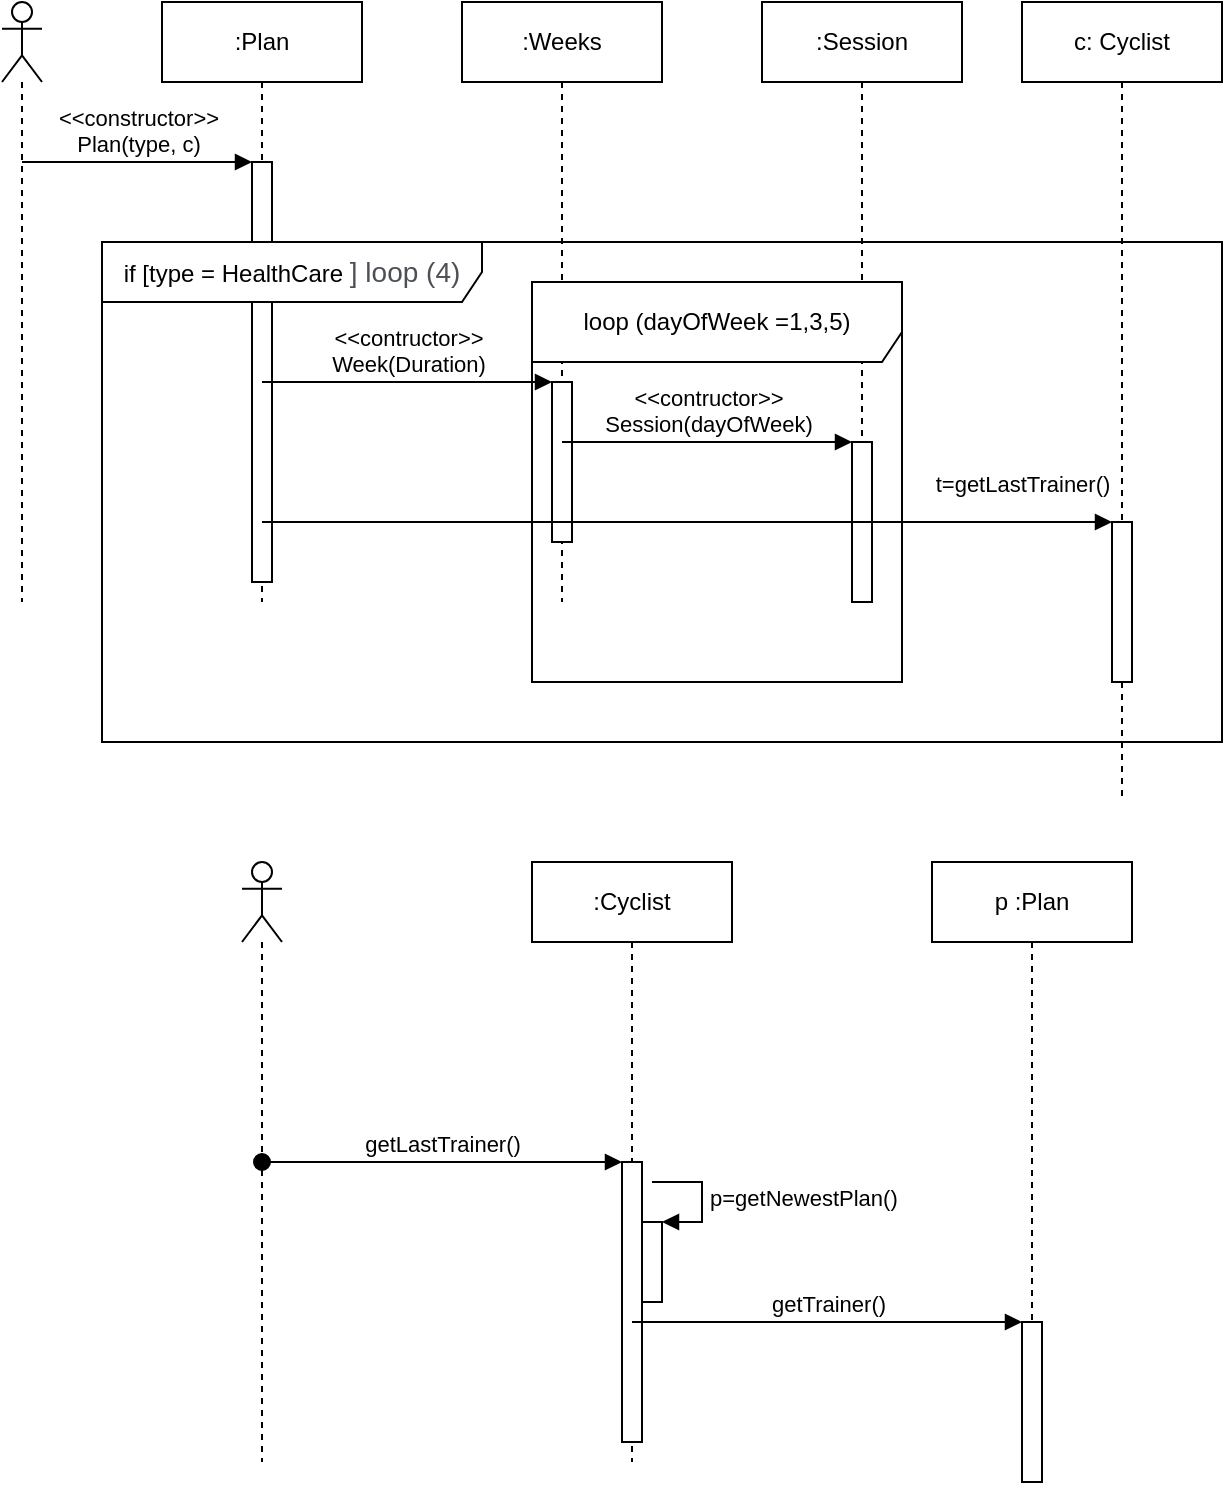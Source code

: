 <mxfile version="14.4.4" type="device"><diagram id="GYvgjJNwpPm3hPyWUpgQ" name="Page-1"><mxGraphModel dx="647" dy="439" grid="1" gridSize="10" guides="1" tooltips="1" connect="1" arrows="1" fold="1" page="1" pageScale="1" pageWidth="850" pageHeight="1100" math="0" shadow="0"><root><mxCell id="0"/><mxCell id="1" parent="0"/><mxCell id="Lm7JKsvDYN5k_q5Ksni2-8" value=":Plan" style="shape=umlLifeline;perimeter=lifelinePerimeter;whiteSpace=wrap;html=1;container=1;collapsible=0;recursiveResize=0;outlineConnect=0;" vertex="1" parent="1"><mxGeometry x="110" y="40" width="100" height="300" as="geometry"/></mxCell><mxCell id="Lm7JKsvDYN5k_q5Ksni2-11" value="" style="html=1;points=[];perimeter=orthogonalPerimeter;" vertex="1" parent="Lm7JKsvDYN5k_q5Ksni2-8"><mxGeometry x="45" y="80" width="10" height="210" as="geometry"/></mxCell><mxCell id="Lm7JKsvDYN5k_q5Ksni2-10" value="" style="shape=umlLifeline;participant=umlActor;perimeter=lifelinePerimeter;whiteSpace=wrap;html=1;container=1;collapsible=0;recursiveResize=0;verticalAlign=top;spacingTop=36;outlineConnect=0;" vertex="1" parent="1"><mxGeometry x="30" y="40" width="20" height="300" as="geometry"/></mxCell><mxCell id="Lm7JKsvDYN5k_q5Ksni2-12" value="&amp;lt;&amp;lt;constructor&amp;gt;&amp;gt;&lt;br&gt;Plan(type, c)" style="html=1;verticalAlign=bottom;endArrow=block;entryX=0;entryY=0;" edge="1" target="Lm7JKsvDYN5k_q5Ksni2-11" parent="1" source="Lm7JKsvDYN5k_q5Ksni2-10"><mxGeometry relative="1" as="geometry"><mxPoint x="85" y="120" as="sourcePoint"/></mxGeometry></mxCell><mxCell id="Lm7JKsvDYN5k_q5Ksni2-14" value=":Weeks" style="shape=umlLifeline;perimeter=lifelinePerimeter;whiteSpace=wrap;html=1;container=1;collapsible=0;recursiveResize=0;outlineConnect=0;" vertex="1" parent="1"><mxGeometry x="260" y="40" width="100" height="300" as="geometry"/></mxCell><mxCell id="Lm7JKsvDYN5k_q5Ksni2-15" value="" style="html=1;points=[];perimeter=orthogonalPerimeter;" vertex="1" parent="Lm7JKsvDYN5k_q5Ksni2-14"><mxGeometry x="45" y="190" width="10" height="80" as="geometry"/></mxCell><mxCell id="Lm7JKsvDYN5k_q5Ksni2-16" value="&amp;lt;&amp;lt;contructor&amp;gt;&amp;gt;&lt;br&gt;Week(Duration)" style="html=1;verticalAlign=bottom;endArrow=block;entryX=0;entryY=0;" edge="1" target="Lm7JKsvDYN5k_q5Ksni2-15" parent="1" source="Lm7JKsvDYN5k_q5Ksni2-8"><mxGeometry relative="1" as="geometry"><mxPoint x="235" y="130" as="sourcePoint"/></mxGeometry></mxCell><mxCell id="Lm7JKsvDYN5k_q5Ksni2-18" value=":Session" style="shape=umlLifeline;perimeter=lifelinePerimeter;whiteSpace=wrap;html=1;container=1;collapsible=0;recursiveResize=0;outlineConnect=0;" vertex="1" parent="1"><mxGeometry x="410" y="40" width="100" height="300" as="geometry"/></mxCell><mxCell id="Lm7JKsvDYN5k_q5Ksni2-19" value="" style="html=1;points=[];perimeter=orthogonalPerimeter;" vertex="1" parent="Lm7JKsvDYN5k_q5Ksni2-18"><mxGeometry x="45" y="220" width="10" height="80" as="geometry"/></mxCell><mxCell id="Lm7JKsvDYN5k_q5Ksni2-20" value="&amp;lt;&amp;lt;contructor&amp;gt;&amp;gt;&lt;br&gt;Session(dayOfWeek)" style="html=1;verticalAlign=bottom;endArrow=block;entryX=0;entryY=0;" edge="1" target="Lm7JKsvDYN5k_q5Ksni2-19" parent="1" source="Lm7JKsvDYN5k_q5Ksni2-14"><mxGeometry relative="1" as="geometry"><mxPoint x="385" y="140" as="sourcePoint"/></mxGeometry></mxCell><mxCell id="Lm7JKsvDYN5k_q5Ksni2-24" value="c: Cyclist" style="shape=umlLifeline;perimeter=lifelinePerimeter;whiteSpace=wrap;html=1;container=1;collapsible=0;recursiveResize=0;outlineConnect=0;" vertex="1" parent="1"><mxGeometry x="540" y="40" width="100" height="400" as="geometry"/></mxCell><mxCell id="Lm7JKsvDYN5k_q5Ksni2-30" value="" style="html=1;points=[];perimeter=orthogonalPerimeter;" vertex="1" parent="Lm7JKsvDYN5k_q5Ksni2-24"><mxGeometry x="45" y="260" width="10" height="80" as="geometry"/></mxCell><mxCell id="Lm7JKsvDYN5k_q5Ksni2-23" value="if [type = HealthCare&amp;nbsp;&lt;span style=&quot;color: rgb(77 , 81 , 86) ; font-family: &amp;#34;arial&amp;#34; , sans-serif ; font-size: 14px ; text-align: left ; background-color: rgb(255 , 255 , 255)&quot;&gt;] loop (4)&lt;/span&gt;" style="shape=umlFrame;whiteSpace=wrap;html=1;width=190;height=30;" vertex="1" parent="Lm7JKsvDYN5k_q5Ksni2-24"><mxGeometry x="-460" y="120" width="560" height="250" as="geometry"/></mxCell><mxCell id="Lm7JKsvDYN5k_q5Ksni2-34" value="loop (dayOfWeek =1,3,5)" style="shape=umlFrame;whiteSpace=wrap;html=1;width=190;height=40;" vertex="1" parent="Lm7JKsvDYN5k_q5Ksni2-24"><mxGeometry x="-245" y="140" width="185" height="200" as="geometry"/></mxCell><mxCell id="Lm7JKsvDYN5k_q5Ksni2-31" value="t=getLastTrainer()" style="html=1;verticalAlign=bottom;endArrow=block;entryX=0;entryY=0;" edge="1" target="Lm7JKsvDYN5k_q5Ksni2-30" parent="1" source="Lm7JKsvDYN5k_q5Ksni2-8"><mxGeometry x="0.788" y="10" relative="1" as="geometry"><mxPoint x="515" y="280" as="sourcePoint"/><mxPoint as="offset"/></mxGeometry></mxCell><mxCell id="Lm7JKsvDYN5k_q5Ksni2-35" value="" style="shape=umlLifeline;participant=umlActor;perimeter=lifelinePerimeter;whiteSpace=wrap;html=1;container=1;collapsible=0;recursiveResize=0;verticalAlign=top;spacingTop=36;outlineConnect=0;" vertex="1" parent="1"><mxGeometry x="150" y="470" width="20" height="300" as="geometry"/></mxCell><mxCell id="Lm7JKsvDYN5k_q5Ksni2-36" value=":Cyclist" style="shape=umlLifeline;perimeter=lifelinePerimeter;whiteSpace=wrap;html=1;container=1;collapsible=0;recursiveResize=0;outlineConnect=0;" vertex="1" parent="1"><mxGeometry x="295" y="470" width="100" height="300" as="geometry"/></mxCell><mxCell id="Lm7JKsvDYN5k_q5Ksni2-40" value="" style="html=1;points=[];perimeter=orthogonalPerimeter;" vertex="1" parent="Lm7JKsvDYN5k_q5Ksni2-36"><mxGeometry x="45" y="150" width="10" height="140" as="geometry"/></mxCell><mxCell id="Lm7JKsvDYN5k_q5Ksni2-42" value="" style="html=1;points=[];perimeter=orthogonalPerimeter;" vertex="1" parent="Lm7JKsvDYN5k_q5Ksni2-36"><mxGeometry x="55" y="180" width="10" height="40" as="geometry"/></mxCell><mxCell id="Lm7JKsvDYN5k_q5Ksni2-43" value="p=getNewestPlan()" style="edgeStyle=orthogonalEdgeStyle;html=1;align=left;spacingLeft=2;endArrow=block;rounded=0;entryX=1;entryY=0;" edge="1" target="Lm7JKsvDYN5k_q5Ksni2-42" parent="Lm7JKsvDYN5k_q5Ksni2-36"><mxGeometry relative="1" as="geometry"><mxPoint x="60" y="160" as="sourcePoint"/><Array as="points"><mxPoint x="85" y="160"/></Array></mxGeometry></mxCell><mxCell id="Lm7JKsvDYN5k_q5Ksni2-37" value="p :Plan" style="shape=umlLifeline;perimeter=lifelinePerimeter;whiteSpace=wrap;html=1;container=1;collapsible=0;recursiveResize=0;outlineConnect=0;" vertex="1" parent="1"><mxGeometry x="495" y="470" width="100" height="300" as="geometry"/></mxCell><mxCell id="Lm7JKsvDYN5k_q5Ksni2-44" value="" style="html=1;points=[];perimeter=orthogonalPerimeter;" vertex="1" parent="Lm7JKsvDYN5k_q5Ksni2-37"><mxGeometry x="45" y="230" width="10" height="80" as="geometry"/></mxCell><mxCell id="Lm7JKsvDYN5k_q5Ksni2-41" value="getLastTrainer()" style="html=1;verticalAlign=bottom;startArrow=oval;endArrow=block;startSize=8;" edge="1" target="Lm7JKsvDYN5k_q5Ksni2-40" parent="1" source="Lm7JKsvDYN5k_q5Ksni2-35"><mxGeometry relative="1" as="geometry"><mxPoint x="280" y="550" as="sourcePoint"/></mxGeometry></mxCell><mxCell id="Lm7JKsvDYN5k_q5Ksni2-45" value="getTrainer()" style="html=1;verticalAlign=bottom;endArrow=block;entryX=0;entryY=0;" edge="1" target="Lm7JKsvDYN5k_q5Ksni2-44" parent="1" source="Lm7JKsvDYN5k_q5Ksni2-36"><mxGeometry relative="1" as="geometry"><mxPoint x="470" y="700" as="sourcePoint"/></mxGeometry></mxCell></root></mxGraphModel></diagram></mxfile>